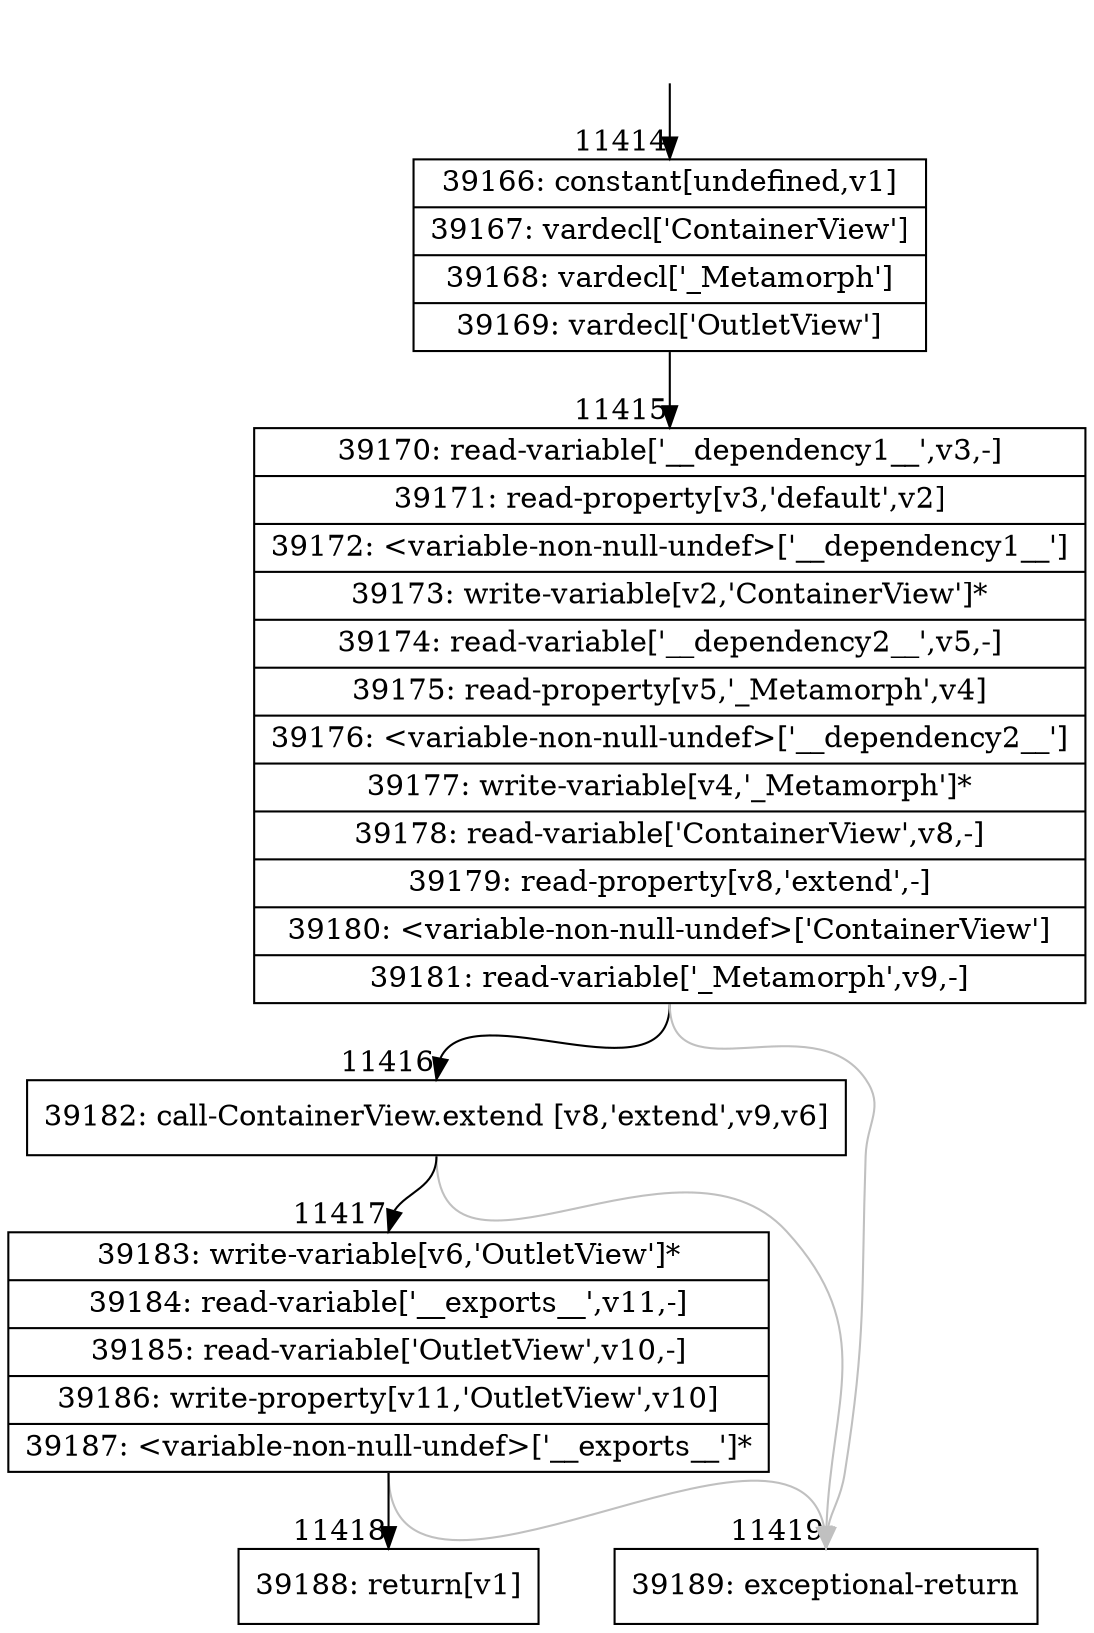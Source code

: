 digraph {
rankdir="TD"
BB_entry938[shape=none,label=""];
BB_entry938 -> BB11414 [tailport=s, headport=n, headlabel="    11414"]
BB11414 [shape=record label="{39166: constant[undefined,v1]|39167: vardecl['ContainerView']|39168: vardecl['_Metamorph']|39169: vardecl['OutletView']}" ] 
BB11414 -> BB11415 [tailport=s, headport=n, headlabel="      11415"]
BB11415 [shape=record label="{39170: read-variable['__dependency1__',v3,-]|39171: read-property[v3,'default',v2]|39172: \<variable-non-null-undef\>['__dependency1__']|39173: write-variable[v2,'ContainerView']*|39174: read-variable['__dependency2__',v5,-]|39175: read-property[v5,'_Metamorph',v4]|39176: \<variable-non-null-undef\>['__dependency2__']|39177: write-variable[v4,'_Metamorph']*|39178: read-variable['ContainerView',v8,-]|39179: read-property[v8,'extend',-]|39180: \<variable-non-null-undef\>['ContainerView']|39181: read-variable['_Metamorph',v9,-]}" ] 
BB11415 -> BB11416 [tailport=s, headport=n, headlabel="      11416"]
BB11415 -> BB11419 [tailport=s, headport=n, color=gray, headlabel="      11419"]
BB11416 [shape=record label="{39182: call-ContainerView.extend [v8,'extend',v9,v6]}" ] 
BB11416 -> BB11417 [tailport=s, headport=n, headlabel="      11417"]
BB11416 -> BB11419 [tailport=s, headport=n, color=gray]
BB11417 [shape=record label="{39183: write-variable[v6,'OutletView']*|39184: read-variable['__exports__',v11,-]|39185: read-variable['OutletView',v10,-]|39186: write-property[v11,'OutletView',v10]|39187: \<variable-non-null-undef\>['__exports__']*}" ] 
BB11417 -> BB11418 [tailport=s, headport=n, headlabel="      11418"]
BB11417 -> BB11419 [tailport=s, headport=n, color=gray]
BB11418 [shape=record label="{39188: return[v1]}" ] 
BB11419 [shape=record label="{39189: exceptional-return}" ] 
//#$~ 20732
}
